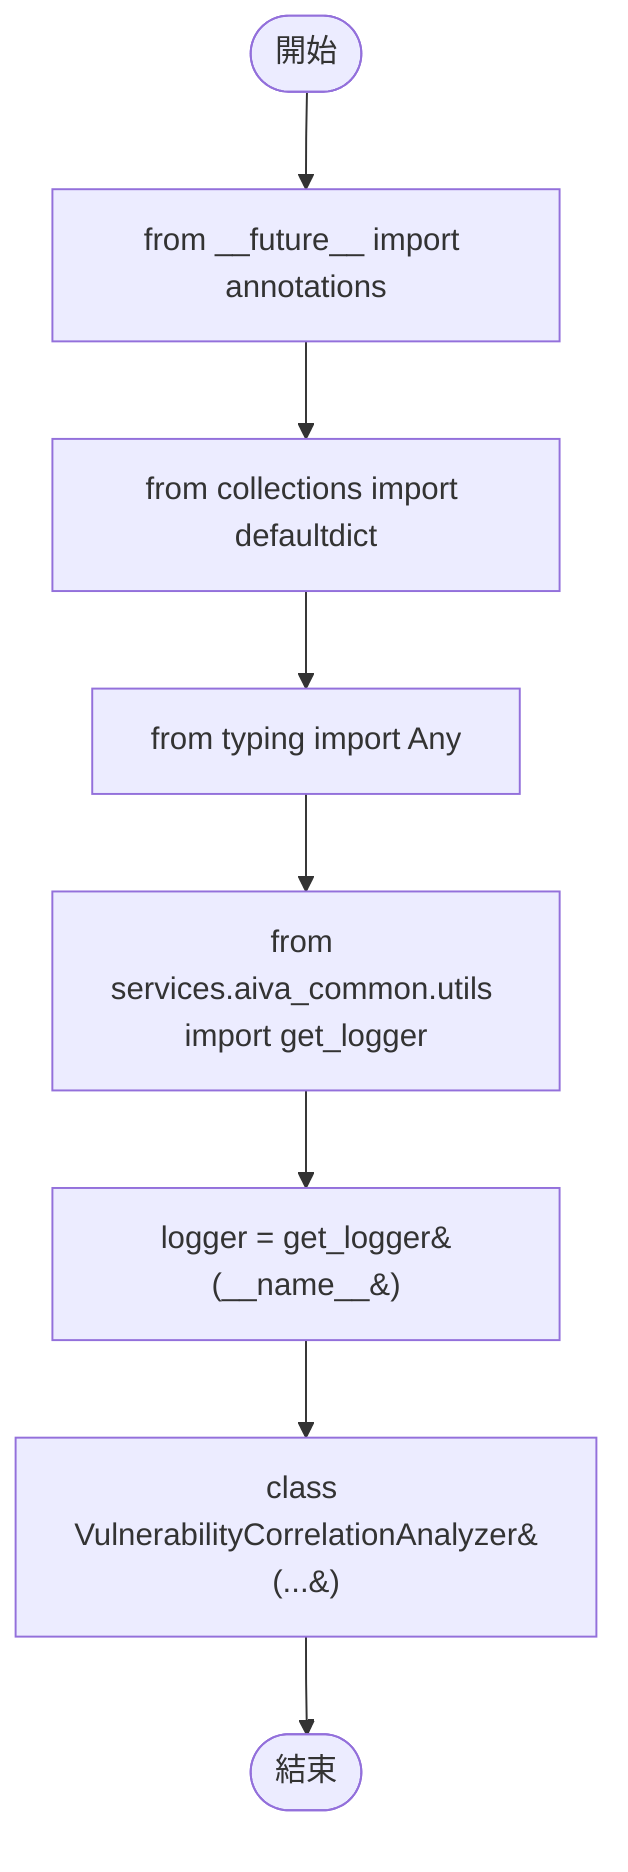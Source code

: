 flowchart TB
    n1([開始])
    n2([結束])
    n3[from __future__ import annotations]
    n4[from collections import defaultdict]
    n5[from typing import Any]
    n6[from services.aiva_common.utils import get_logger]
    n7[logger = get_logger&#40;__name__&#41;]
    n8[class VulnerabilityCorrelationAnalyzer&#40;...&#41;]
    n1 --> n3
    n3 --> n4
    n4 --> n5
    n5 --> n6
    n6 --> n7
    n7 --> n8
    n8 --> n2
